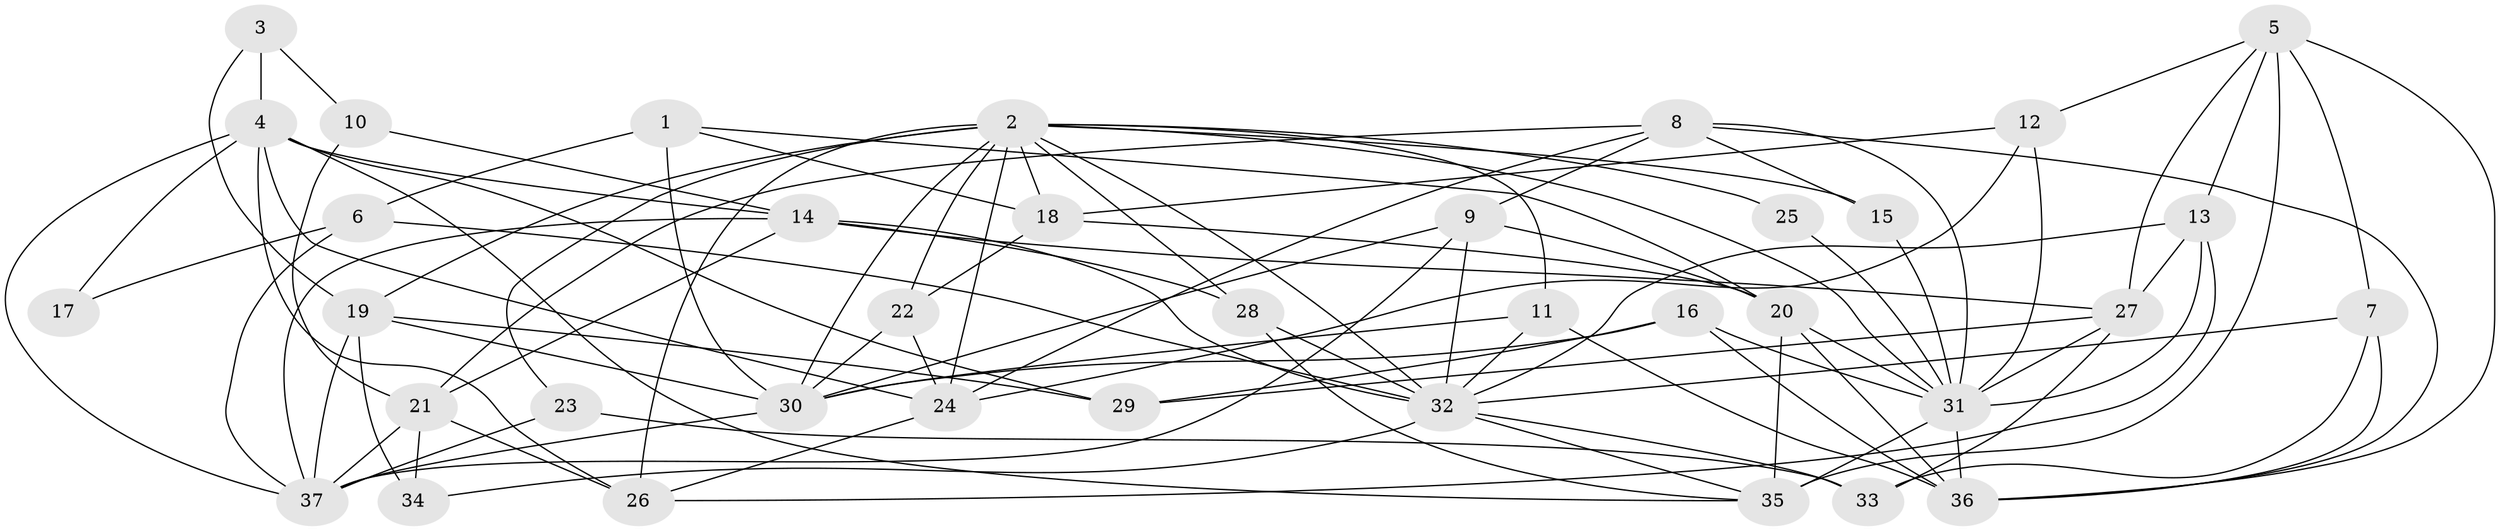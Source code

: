 // original degree distribution, {8: 0.0273972602739726, 6: 0.1095890410958904, 5: 0.136986301369863, 2: 0.1232876712328767, 3: 0.3013698630136986, 4: 0.273972602739726, 7: 0.0273972602739726}
// Generated by graph-tools (version 1.1) at 2025/26/03/09/25 03:26:10]
// undirected, 37 vertices, 100 edges
graph export_dot {
graph [start="1"]
  node [color=gray90,style=filled];
  1;
  2;
  3;
  4;
  5;
  6;
  7;
  8;
  9;
  10;
  11;
  12;
  13;
  14;
  15;
  16;
  17;
  18;
  19;
  20;
  21;
  22;
  23;
  24;
  25;
  26;
  27;
  28;
  29;
  30;
  31;
  32;
  33;
  34;
  35;
  36;
  37;
  1 -- 6 [weight=1.0];
  1 -- 18 [weight=1.0];
  1 -- 20 [weight=1.0];
  1 -- 30 [weight=1.0];
  2 -- 11 [weight=2.0];
  2 -- 15 [weight=1.0];
  2 -- 18 [weight=1.0];
  2 -- 19 [weight=2.0];
  2 -- 22 [weight=2.0];
  2 -- 23 [weight=1.0];
  2 -- 24 [weight=1.0];
  2 -- 25 [weight=1.0];
  2 -- 26 [weight=1.0];
  2 -- 28 [weight=1.0];
  2 -- 30 [weight=1.0];
  2 -- 31 [weight=1.0];
  2 -- 32 [weight=1.0];
  3 -- 4 [weight=1.0];
  3 -- 10 [weight=1.0];
  3 -- 19 [weight=1.0];
  4 -- 14 [weight=1.0];
  4 -- 17 [weight=1.0];
  4 -- 24 [weight=1.0];
  4 -- 26 [weight=1.0];
  4 -- 29 [weight=1.0];
  4 -- 35 [weight=1.0];
  4 -- 37 [weight=1.0];
  5 -- 7 [weight=1.0];
  5 -- 12 [weight=1.0];
  5 -- 13 [weight=1.0];
  5 -- 27 [weight=2.0];
  5 -- 35 [weight=2.0];
  5 -- 36 [weight=1.0];
  6 -- 17 [weight=1.0];
  6 -- 32 [weight=1.0];
  6 -- 37 [weight=1.0];
  7 -- 32 [weight=1.0];
  7 -- 33 [weight=1.0];
  7 -- 36 [weight=1.0];
  8 -- 9 [weight=1.0];
  8 -- 15 [weight=1.0];
  8 -- 21 [weight=1.0];
  8 -- 24 [weight=1.0];
  8 -- 31 [weight=1.0];
  8 -- 36 [weight=1.0];
  9 -- 20 [weight=1.0];
  9 -- 30 [weight=1.0];
  9 -- 32 [weight=1.0];
  9 -- 37 [weight=1.0];
  10 -- 14 [weight=1.0];
  10 -- 21 [weight=1.0];
  11 -- 30 [weight=1.0];
  11 -- 32 [weight=1.0];
  11 -- 36 [weight=1.0];
  12 -- 18 [weight=1.0];
  12 -- 24 [weight=1.0];
  12 -- 31 [weight=1.0];
  13 -- 26 [weight=1.0];
  13 -- 27 [weight=2.0];
  13 -- 31 [weight=1.0];
  13 -- 32 [weight=1.0];
  14 -- 21 [weight=1.0];
  14 -- 27 [weight=1.0];
  14 -- 28 [weight=1.0];
  14 -- 32 [weight=3.0];
  14 -- 37 [weight=1.0];
  15 -- 31 [weight=1.0];
  16 -- 29 [weight=1.0];
  16 -- 30 [weight=1.0];
  16 -- 31 [weight=1.0];
  16 -- 36 [weight=1.0];
  18 -- 20 [weight=1.0];
  18 -- 22 [weight=1.0];
  19 -- 29 [weight=1.0];
  19 -- 30 [weight=1.0];
  19 -- 34 [weight=2.0];
  19 -- 37 [weight=1.0];
  20 -- 31 [weight=1.0];
  20 -- 35 [weight=1.0];
  20 -- 36 [weight=1.0];
  21 -- 26 [weight=1.0];
  21 -- 34 [weight=1.0];
  21 -- 37 [weight=1.0];
  22 -- 24 [weight=1.0];
  22 -- 30 [weight=1.0];
  23 -- 33 [weight=1.0];
  23 -- 37 [weight=1.0];
  24 -- 26 [weight=1.0];
  25 -- 31 [weight=1.0];
  27 -- 29 [weight=1.0];
  27 -- 31 [weight=1.0];
  27 -- 33 [weight=1.0];
  28 -- 32 [weight=1.0];
  28 -- 35 [weight=1.0];
  30 -- 37 [weight=1.0];
  31 -- 35 [weight=1.0];
  31 -- 36 [weight=1.0];
  32 -- 33 [weight=1.0];
  32 -- 34 [weight=1.0];
  32 -- 35 [weight=1.0];
}
